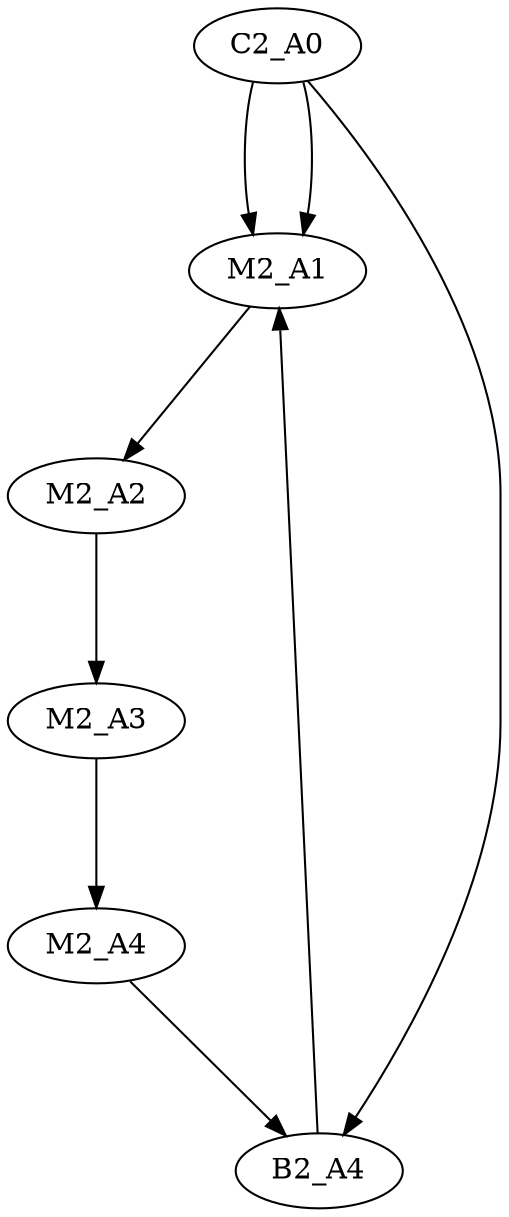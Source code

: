 digraph G {

// Commands to run this schedule
// $ dm-sched dev/wbm1 add <path_to_this_file>            # load pattern
// $ dm-cmd dev/wbm1 startpattern PatC                    # start pattern
// $ dm-cmd dev/wbm1 status -v                            # show sent message counts
// $ dm-cmd dev/wbm1 cleardiag                            # clear diagnostics

// This schedule is used to test the maximum data rate for SCU receiver.
// A bunch of timing messages are generated and sent by DM with different data rate and
// allowed maximum data rate is determined by counting lost messages on SCU.

// Each timing message with event ID 4043 (0xfcb) contains a pseudo MPS protocol in its parameter field:
// - parameter (8-byte): sender ID (6) + index (1) + MPS_flag (1)
// where:
// - sender ID: MAC address
// - index: MPS channel index
// - MPS_flag: OK (=1), NOK (=2), TEST (=3)

// This block is used to generate the third quarter of 16 timing messages.
// 4 timing messages (M2_A1-4), each with different dev_ID, will be sent in a period of 'tperiod' [ns] and it is repeated 'qty' + 1 times.
// To send 1500 (6000/4) timing messages, one block should be iterated 375 times.
// To send msgs at rates 300/600/1000/1200/1500 Hz (264/528/880/1056/1320 Kbps), the value of 'tperiod' should vary between 53333/26666/16000/13333 us.

name="pseudo_MPS"
graph [rankdir   = TB, nodesep           = 0.6, mindist     = 1.0, ranksep = 1.0, overlap = false]
node [cpu="2", pattern=PatC, patentry=0, patexit=0,  style     = "filled", fillcolor = "white", color = "black"];
edge [type="defdst"];

C2_A0 [type="flow",  patentry=1, toffs=0, qty="374", tvalid="0", vabs="true"];
M2_A1 [type="tmsg",  patentry=1, toffs=8000000, fid=1, gid=4043, evtno=4043, sid="0", bpid="0", par="0xffffffffffff0801"];
M2_A2 [type="tmsg",              toffs=9000000, fid=1, gid=4043, evtno=4043, sid="0", bpid="0", par="0xffffffffffff0901"];
M2_A3 [type="tmsg",              toffs=10000000, fid=1, gid=4043, evtno=4043, sid="0", bpid="0", par="0xffffffffffff0a01"];
M2_A4 [type="tmsg",              toffs=11000000, fid=1, gid=4043, evtno=4043, sid="0", bpid="0", par="0xffffffffffff0b01"];
B2_A4 [type="block", patexit=1,  tperiod=16000000, qlo="true"];

C2_A0 -> M2_A1 -> M2_A2 -> M2_A3 -> M2_A4 -> B2_A4;
B2_A4 -> M2_A1 [type="altdst"];
C2_A0 -> M2_A1 [type="flowdst"];
C2_A0 -> B2_A4 [type="target"];

}
